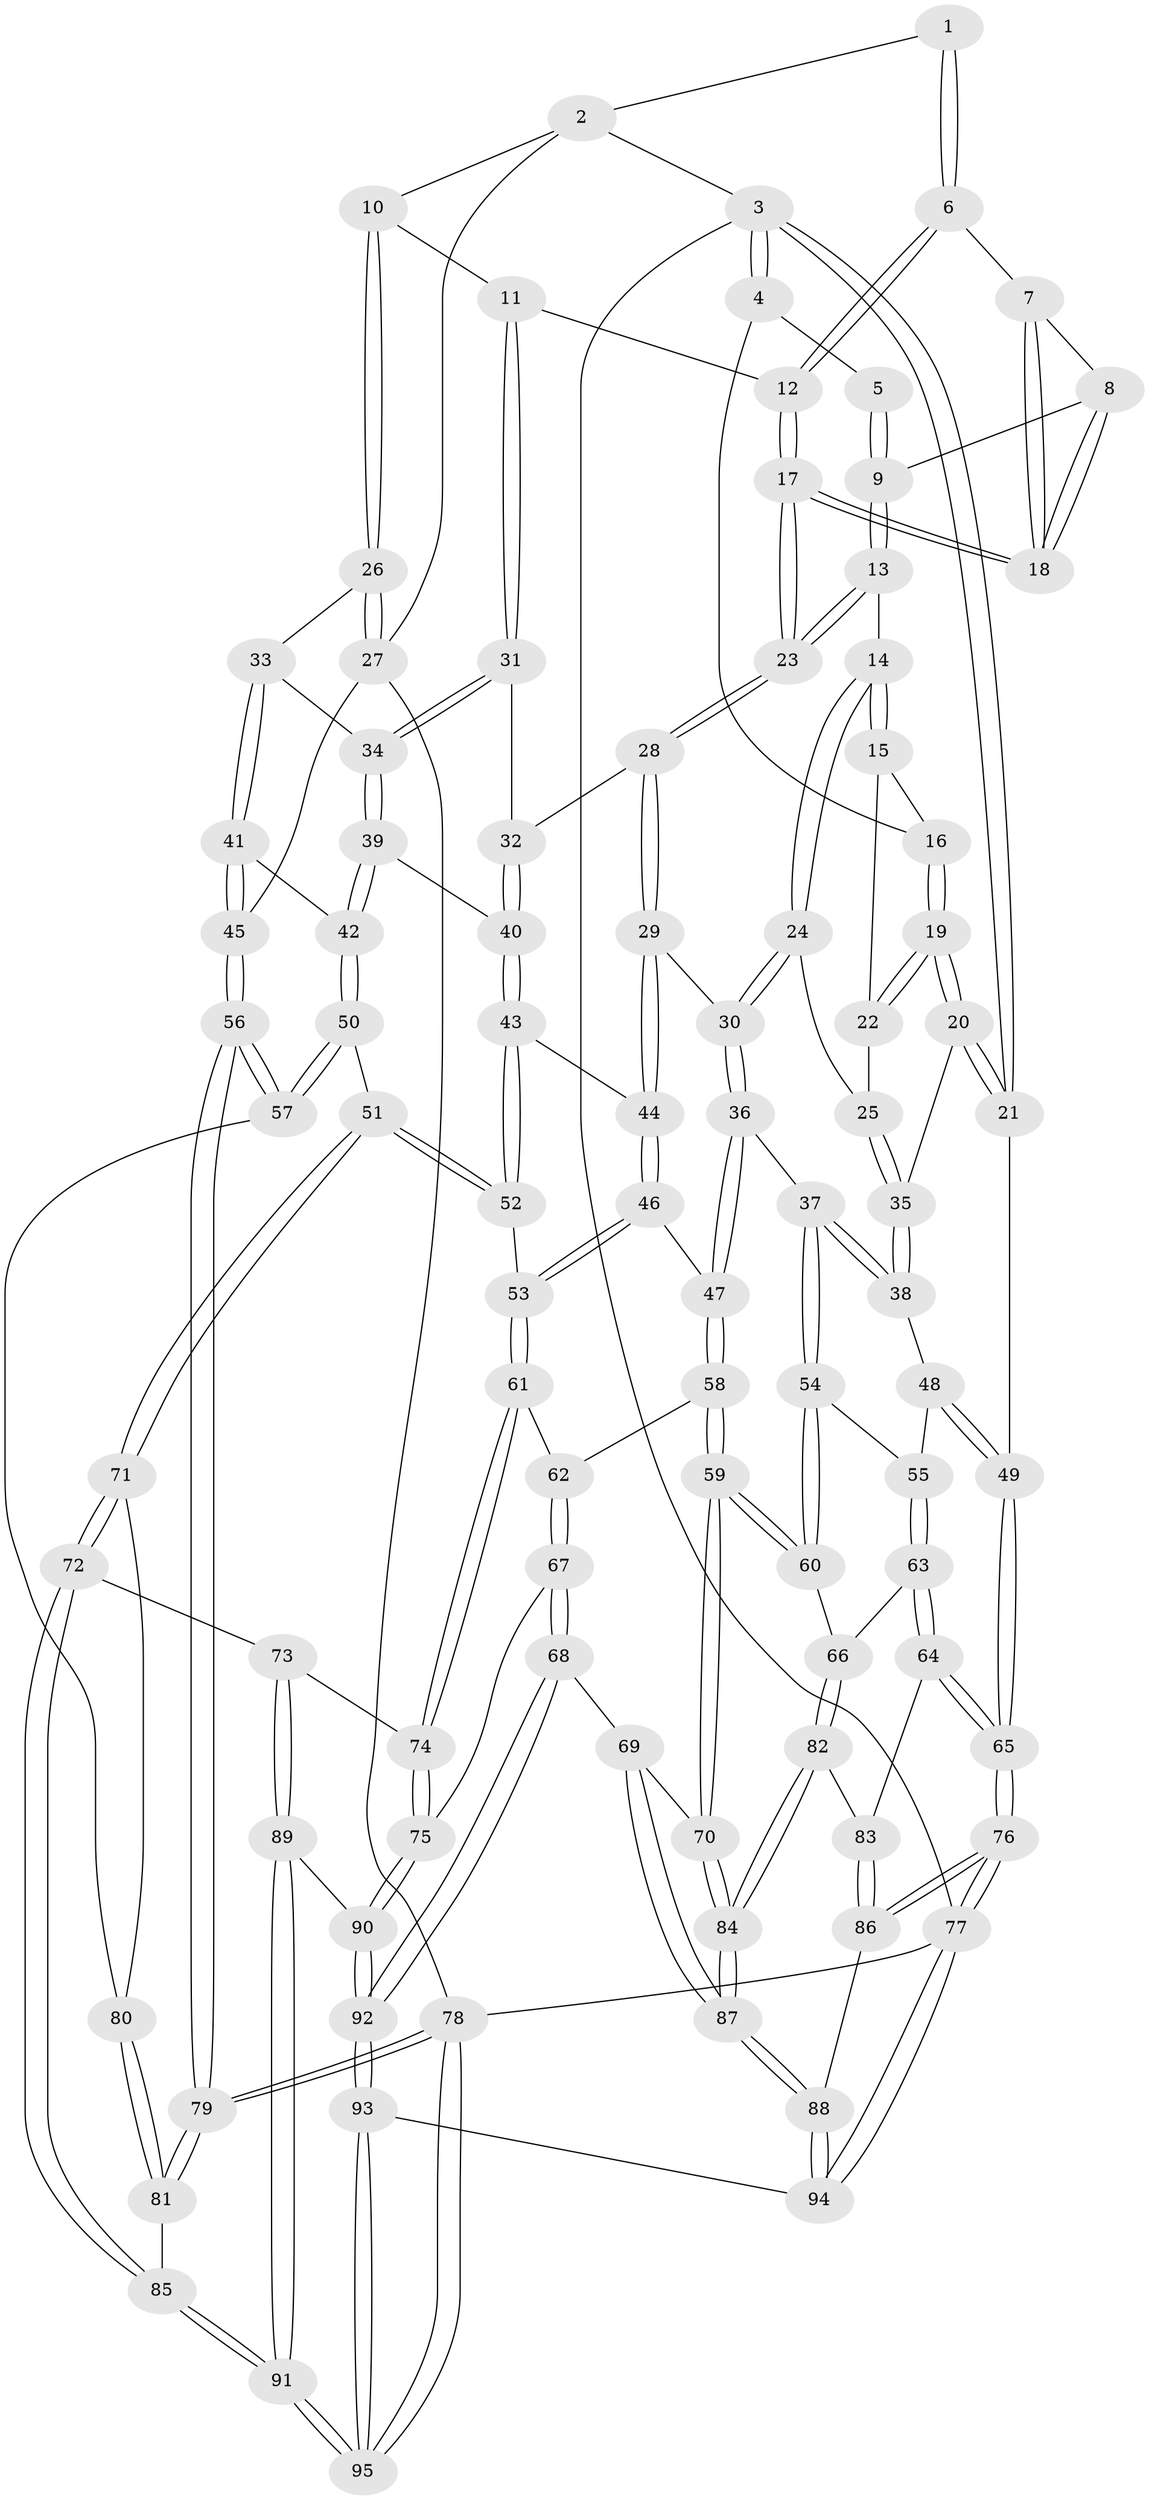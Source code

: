 // Generated by graph-tools (version 1.1) at 2025/11/02/27/25 16:11:52]
// undirected, 95 vertices, 234 edges
graph export_dot {
graph [start="1"]
  node [color=gray90,style=filled];
  1 [pos="+0.656567885504191+0"];
  2 [pos="+0.822856324057171+0"];
  3 [pos="+0+0"];
  4 [pos="+0.1933466858286658+0"];
  5 [pos="+0.5341925470934019+0"];
  6 [pos="+0.6723387448946685+0.045088777597661986"];
  7 [pos="+0.6490885723025394+0.0774990333155744"];
  8 [pos="+0.5403206574503268+0.10440718511881286"];
  9 [pos="+0.48594410512327363+0.0758110644227203"];
  10 [pos="+0.8854095773158008+0.13914352713574055"];
  11 [pos="+0.7838205932610445+0.20186209795648916"];
  12 [pos="+0.7700378264499451+0.19839130807470717"];
  13 [pos="+0.429404529874281+0.16187003440320122"];
  14 [pos="+0.38832223055285603+0.17970612428345514"];
  15 [pos="+0.24866627422038184+0.030740648649918264"];
  16 [pos="+0.22298707230972287+0"];
  17 [pos="+0.6177567688277846+0.2393579865397301"];
  18 [pos="+0.6067785504310866+0.15067915933170337"];
  19 [pos="+0.027368008188231357+0.24308893871068232"];
  20 [pos="+0.010566349627298823+0.25692476029865996"];
  21 [pos="+0+0.2076921068431224"];
  22 [pos="+0.19863054119831414+0.1462949406300959"];
  23 [pos="+0.6005168917138533+0.2567481700578934"];
  24 [pos="+0.355442167949937+0.2569101317918867"];
  25 [pos="+0.26559314029094944+0.2701162650483696"];
  26 [pos="+1+0.23629976586497176"];
  27 [pos="+1+0.2404825761217824"];
  28 [pos="+0.5891177266879319+0.33035902070939127"];
  29 [pos="+0.5634327155524596+0.36138310163543486"];
  30 [pos="+0.4053414664030371+0.36167135702900904"];
  31 [pos="+0.797446035915348+0.2961299864905791"];
  32 [pos="+0.6999374707806781+0.3667460163855081"];
  33 [pos="+0.9262893350966993+0.35327447630699915"];
  34 [pos="+0.8375935199949486+0.3456506849588123"];
  35 [pos="+0.14057437830881903+0.34349733957772766"];
  36 [pos="+0.3361134491768383+0.52746028888412"];
  37 [pos="+0.3285469526746232+0.5258026826926414"];
  38 [pos="+0.17121179397136166+0.4474687119615729"];
  39 [pos="+0.8012308894834831+0.4516482235028061"];
  40 [pos="+0.7318537152623447+0.44477882702550137"];
  41 [pos="+0.9211774844515839+0.5325516545492599"];
  42 [pos="+0.8736488704585975+0.553594725807749"];
  43 [pos="+0.6550343926540069+0.511812866281193"];
  44 [pos="+0.5846513834691559+0.478645378107449"];
  45 [pos="+1+0.5310157867650664"];
  46 [pos="+0.5287330011176771+0.5247237016494353"];
  47 [pos="+0.34119395159343074+0.5342645564683525"];
  48 [pos="+0.09883893223091854+0.5184475413555234"];
  49 [pos="+0+0.5307936455706417"];
  50 [pos="+0.8314993032974888+0.6278010426931984"];
  51 [pos="+0.8022722745496937+0.6613476312953019"];
  52 [pos="+0.68803106491199+0.5885939068796554"];
  53 [pos="+0.5584687195144162+0.6600374614446002"];
  54 [pos="+0.1586424956102712+0.6459409916601735"];
  55 [pos="+0.1112676000193136+0.6273983112412247"];
  56 [pos="+1+0.6928326638053625"];
  57 [pos="+1+0.7116193290806043"];
  58 [pos="+0.3454106850685809+0.5573416653226122"];
  59 [pos="+0.270268437324683+0.7551625245105386"];
  60 [pos="+0.22061360973320027+0.7580712313673104"];
  61 [pos="+0.557324699272032+0.6623521141160219"];
  62 [pos="+0.442718396549912+0.6632684914031624"];
  63 [pos="+0.04313130678936507+0.6879440455197675"];
  64 [pos="+0+0.7366695712730148"];
  65 [pos="+0+0.7129628547883352"];
  66 [pos="+0.20706624975565507+0.7667539333337589"];
  67 [pos="+0.42314519571721376+0.8169001638957557"];
  68 [pos="+0.389442136189253+0.8355543442553762"];
  69 [pos="+0.3689785319272381+0.8347187260732027"];
  70 [pos="+0.2734954429533832+0.7581273709100733"];
  71 [pos="+0.798991325564868+0.712486856855301"];
  72 [pos="+0.7861790613724278+0.729799825919899"];
  73 [pos="+0.7234273691885322+0.7810618842721575"];
  74 [pos="+0.5669632030257366+0.6910718878117711"];
  75 [pos="+0.511828600186018+0.8199146689624227"];
  76 [pos="+0+0.9481464146565832"];
  77 [pos="+0+1"];
  78 [pos="+1+1"];
  79 [pos="+1+1"];
  80 [pos="+0.9204315279206655+0.7730757459259624"];
  81 [pos="+0.9465202340623462+0.8610933497329345"];
  82 [pos="+0.17779491027649313+0.7981224618321199"];
  83 [pos="+0.05169518934008542+0.8182722219403851"];
  84 [pos="+0.18759018893126925+1"];
  85 [pos="+0.8769345695241385+0.9346242284451477"];
  86 [pos="+0.0713059849256733+0.9155411983583176"];
  87 [pos="+0.18756511911128795+1"];
  88 [pos="+0.18035811315896078+1"];
  89 [pos="+0.6872506377531534+0.8509787676798232"];
  90 [pos="+0.6032918862393961+0.8835824960325458"];
  91 [pos="+0.8373943786447507+1"];
  92 [pos="+0.5092320076933557+1"];
  93 [pos="+0.506861839708917+1"];
  94 [pos="+0.17272650004870685+1"];
  95 [pos="+0.8845472752472164+1"];
  1 -- 2;
  1 -- 6;
  1 -- 6;
  2 -- 3;
  2 -- 10;
  2 -- 27;
  3 -- 4;
  3 -- 4;
  3 -- 21;
  3 -- 21;
  3 -- 77;
  4 -- 5;
  4 -- 16;
  5 -- 9;
  5 -- 9;
  6 -- 7;
  6 -- 12;
  6 -- 12;
  7 -- 8;
  7 -- 18;
  7 -- 18;
  8 -- 9;
  8 -- 18;
  8 -- 18;
  9 -- 13;
  9 -- 13;
  10 -- 11;
  10 -- 26;
  10 -- 26;
  11 -- 12;
  11 -- 31;
  11 -- 31;
  12 -- 17;
  12 -- 17;
  13 -- 14;
  13 -- 23;
  13 -- 23;
  14 -- 15;
  14 -- 15;
  14 -- 24;
  14 -- 24;
  15 -- 16;
  15 -- 22;
  16 -- 19;
  16 -- 19;
  17 -- 18;
  17 -- 18;
  17 -- 23;
  17 -- 23;
  19 -- 20;
  19 -- 20;
  19 -- 22;
  19 -- 22;
  20 -- 21;
  20 -- 21;
  20 -- 35;
  21 -- 49;
  22 -- 25;
  23 -- 28;
  23 -- 28;
  24 -- 25;
  24 -- 30;
  24 -- 30;
  25 -- 35;
  25 -- 35;
  26 -- 27;
  26 -- 27;
  26 -- 33;
  27 -- 45;
  27 -- 78;
  28 -- 29;
  28 -- 29;
  28 -- 32;
  29 -- 30;
  29 -- 44;
  29 -- 44;
  30 -- 36;
  30 -- 36;
  31 -- 32;
  31 -- 34;
  31 -- 34;
  32 -- 40;
  32 -- 40;
  33 -- 34;
  33 -- 41;
  33 -- 41;
  34 -- 39;
  34 -- 39;
  35 -- 38;
  35 -- 38;
  36 -- 37;
  36 -- 47;
  36 -- 47;
  37 -- 38;
  37 -- 38;
  37 -- 54;
  37 -- 54;
  38 -- 48;
  39 -- 40;
  39 -- 42;
  39 -- 42;
  40 -- 43;
  40 -- 43;
  41 -- 42;
  41 -- 45;
  41 -- 45;
  42 -- 50;
  42 -- 50;
  43 -- 44;
  43 -- 52;
  43 -- 52;
  44 -- 46;
  44 -- 46;
  45 -- 56;
  45 -- 56;
  46 -- 47;
  46 -- 53;
  46 -- 53;
  47 -- 58;
  47 -- 58;
  48 -- 49;
  48 -- 49;
  48 -- 55;
  49 -- 65;
  49 -- 65;
  50 -- 51;
  50 -- 57;
  50 -- 57;
  51 -- 52;
  51 -- 52;
  51 -- 71;
  51 -- 71;
  52 -- 53;
  53 -- 61;
  53 -- 61;
  54 -- 55;
  54 -- 60;
  54 -- 60;
  55 -- 63;
  55 -- 63;
  56 -- 57;
  56 -- 57;
  56 -- 79;
  56 -- 79;
  57 -- 80;
  58 -- 59;
  58 -- 59;
  58 -- 62;
  59 -- 60;
  59 -- 60;
  59 -- 70;
  59 -- 70;
  60 -- 66;
  61 -- 62;
  61 -- 74;
  61 -- 74;
  62 -- 67;
  62 -- 67;
  63 -- 64;
  63 -- 64;
  63 -- 66;
  64 -- 65;
  64 -- 65;
  64 -- 83;
  65 -- 76;
  65 -- 76;
  66 -- 82;
  66 -- 82;
  67 -- 68;
  67 -- 68;
  67 -- 75;
  68 -- 69;
  68 -- 92;
  68 -- 92;
  69 -- 70;
  69 -- 87;
  69 -- 87;
  70 -- 84;
  70 -- 84;
  71 -- 72;
  71 -- 72;
  71 -- 80;
  72 -- 73;
  72 -- 85;
  72 -- 85;
  73 -- 74;
  73 -- 89;
  73 -- 89;
  74 -- 75;
  74 -- 75;
  75 -- 90;
  75 -- 90;
  76 -- 77;
  76 -- 77;
  76 -- 86;
  76 -- 86;
  77 -- 94;
  77 -- 94;
  77 -- 78;
  78 -- 79;
  78 -- 79;
  78 -- 95;
  78 -- 95;
  79 -- 81;
  79 -- 81;
  80 -- 81;
  80 -- 81;
  81 -- 85;
  82 -- 83;
  82 -- 84;
  82 -- 84;
  83 -- 86;
  83 -- 86;
  84 -- 87;
  84 -- 87;
  85 -- 91;
  85 -- 91;
  86 -- 88;
  87 -- 88;
  87 -- 88;
  88 -- 94;
  88 -- 94;
  89 -- 90;
  89 -- 91;
  89 -- 91;
  90 -- 92;
  90 -- 92;
  91 -- 95;
  91 -- 95;
  92 -- 93;
  92 -- 93;
  93 -- 94;
  93 -- 95;
  93 -- 95;
}
